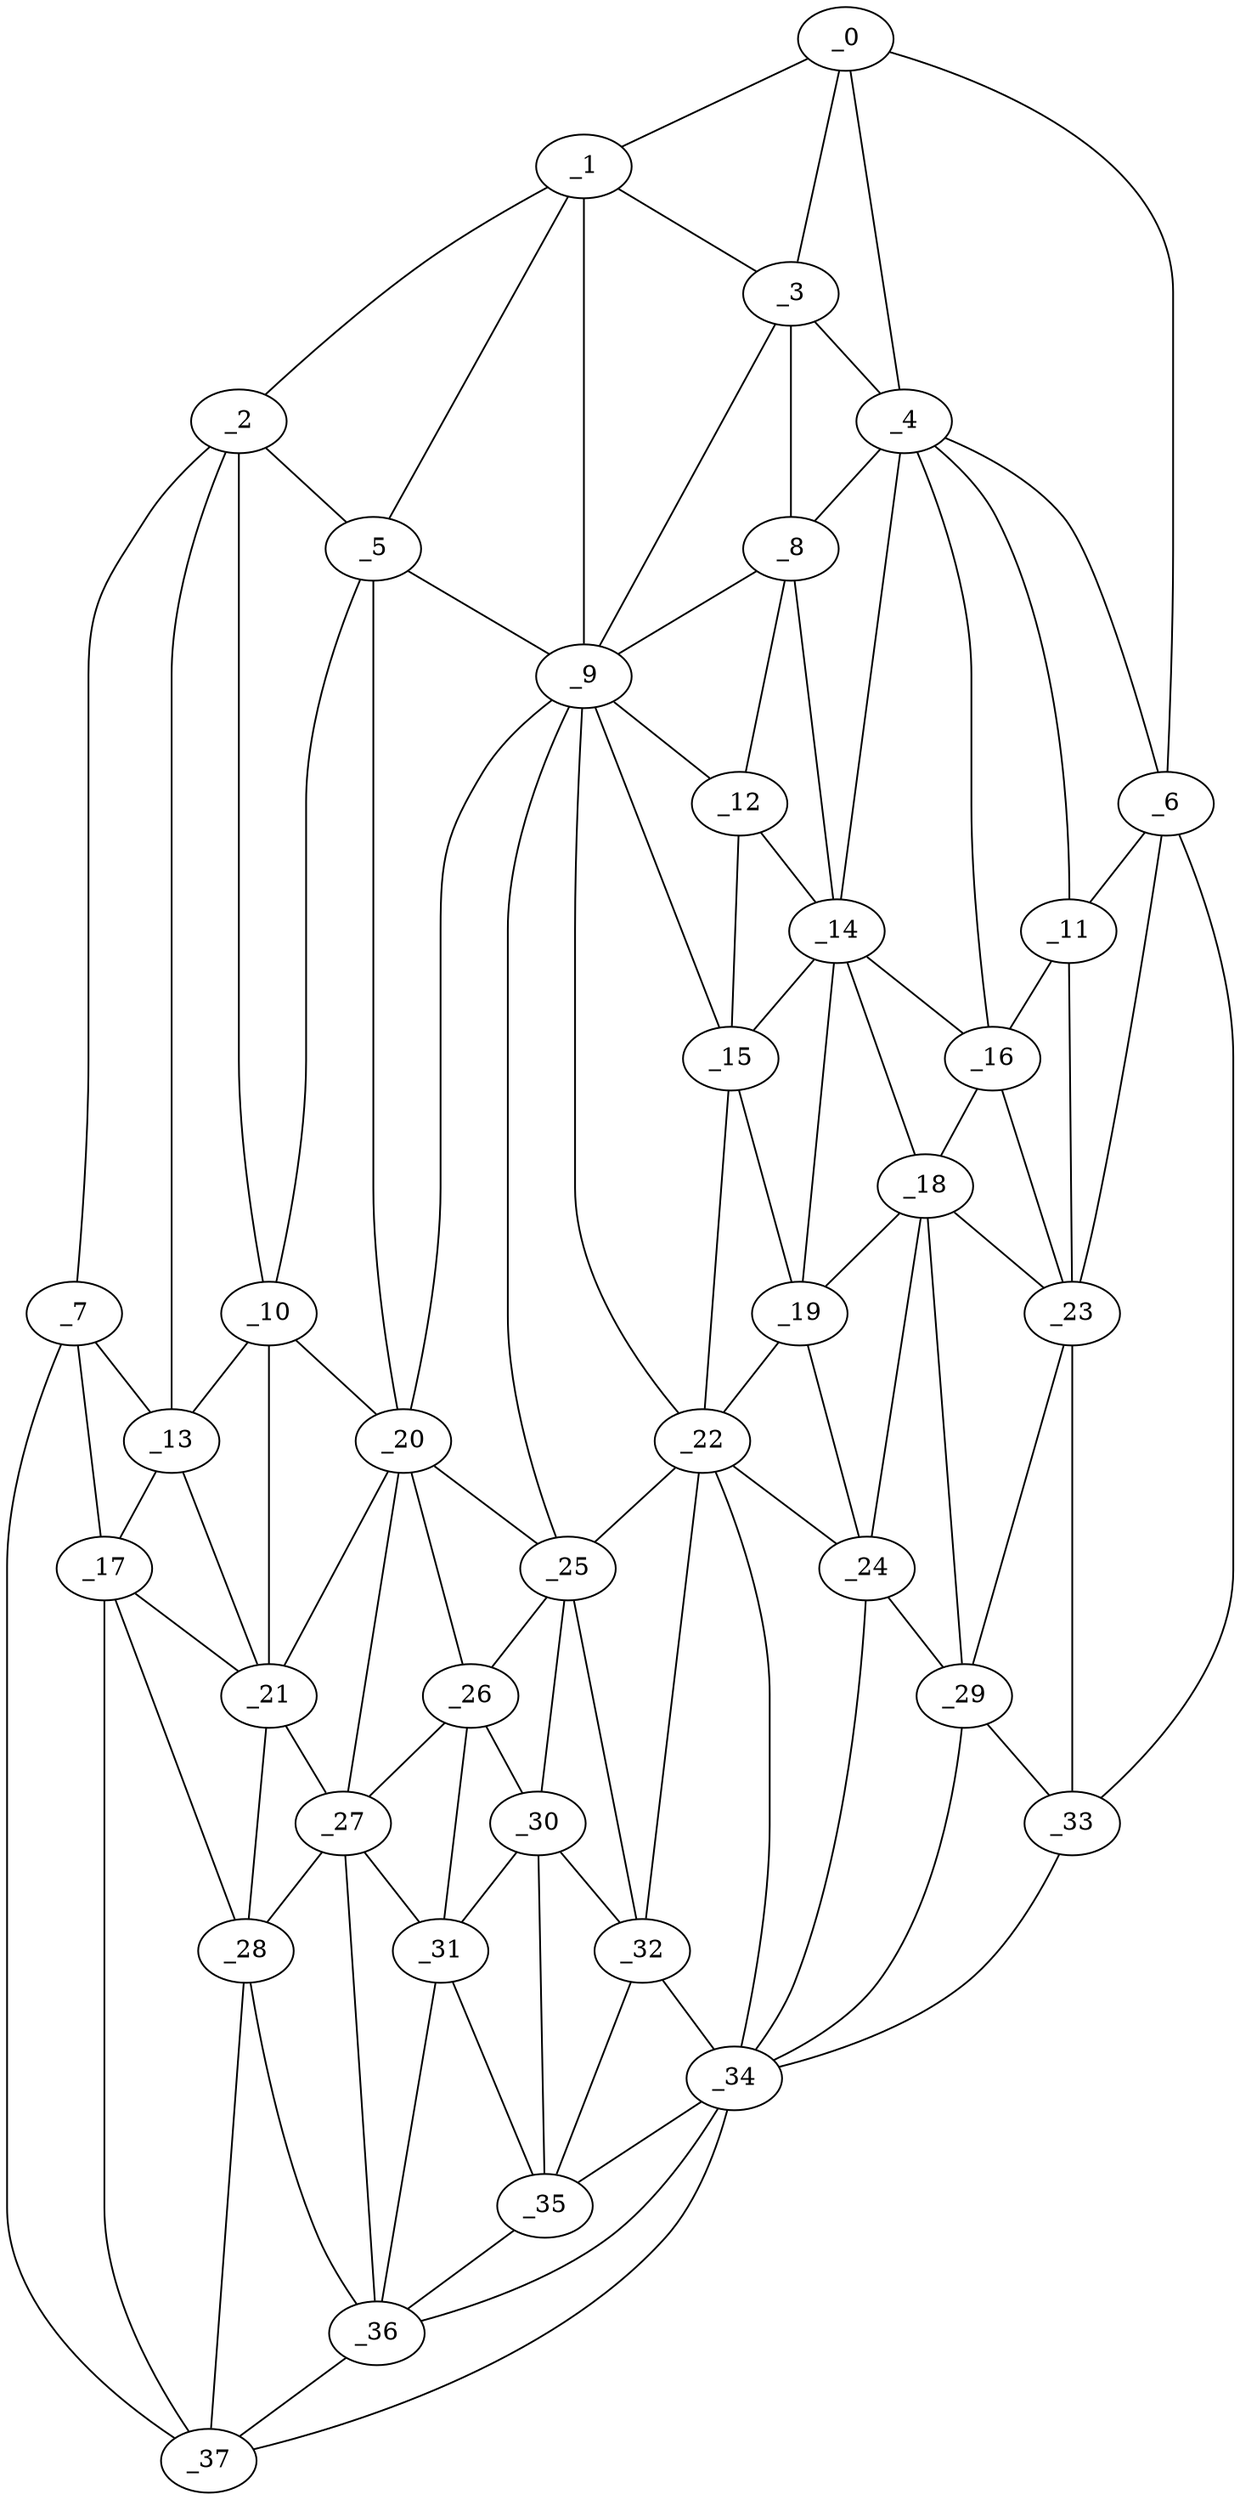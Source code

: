 graph "obj62__320.gxl" {
	_0	 [x=39,
		y=8];
	_1	 [x=41,
		y=97];
	_0 -- _1	 [valence=1];
	_3	 [x=46,
		y=37];
	_0 -- _3	 [valence=2];
	_4	 [x=49,
		y=27];
	_0 -- _4	 [valence=2];
	_6	 [x=51,
		y=3];
	_0 -- _6	 [valence=1];
	_2	 [x=44,
		y=105];
	_1 -- _2	 [valence=1];
	_1 -- _3	 [valence=2];
	_5	 [x=49,
		y=97];
	_1 -- _5	 [valence=2];
	_9	 [x=58,
		y=51];
	_1 -- _9	 [valence=1];
	_2 -- _5	 [valence=2];
	_7	 [x=54,
		y=124];
	_2 -- _7	 [valence=1];
	_10	 [x=58,
		y=101];
	_2 -- _10	 [valence=2];
	_13	 [x=62,
		y=105];
	_2 -- _13	 [valence=1];
	_3 -- _4	 [valence=1];
	_8	 [x=55,
		y=38];
	_3 -- _8	 [valence=2];
	_3 -- _9	 [valence=2];
	_4 -- _6	 [valence=1];
	_4 -- _8	 [valence=2];
	_11	 [x=59,
		y=6];
	_4 -- _11	 [valence=2];
	_14	 [x=64,
		y=33];
	_4 -- _14	 [valence=1];
	_16	 [x=67,
		y=10];
	_4 -- _16	 [valence=2];
	_5 -- _9	 [valence=2];
	_5 -- _10	 [valence=1];
	_20	 [x=74,
		y=91];
	_5 -- _20	 [valence=2];
	_6 -- _11	 [valence=1];
	_23	 [x=80,
		y=10];
	_6 -- _23	 [valence=1];
	_33	 [x=93,
		y=13];
	_6 -- _33	 [valence=1];
	_7 -- _13	 [valence=2];
	_17	 [x=70,
		y=107];
	_7 -- _17	 [valence=2];
	_37	 [x=97,
		y=115];
	_7 -- _37	 [valence=1];
	_8 -- _9	 [valence=1];
	_12	 [x=61,
		y=40];
	_8 -- _12	 [valence=2];
	_8 -- _14	 [valence=2];
	_9 -- _12	 [valence=1];
	_15	 [x=66,
		y=42];
	_9 -- _15	 [valence=2];
	_9 -- _20	 [valence=2];
	_22	 [x=78,
		y=50];
	_9 -- _22	 [valence=1];
	_25	 [x=81,
		y=65];
	_9 -- _25	 [valence=1];
	_10 -- _13	 [valence=2];
	_10 -- _20	 [valence=2];
	_21	 [x=75,
		y=96];
	_10 -- _21	 [valence=2];
	_11 -- _16	 [valence=1];
	_11 -- _23	 [valence=2];
	_12 -- _14	 [valence=1];
	_12 -- _15	 [valence=2];
	_13 -- _17	 [valence=1];
	_13 -- _21	 [valence=1];
	_14 -- _15	 [valence=2];
	_14 -- _16	 [valence=2];
	_18	 [x=74,
		y=26];
	_14 -- _18	 [valence=2];
	_19	 [x=74,
		y=42];
	_14 -- _19	 [valence=1];
	_15 -- _19	 [valence=2];
	_15 -- _22	 [valence=1];
	_16 -- _18	 [valence=2];
	_16 -- _23	 [valence=2];
	_17 -- _21	 [valence=1];
	_28	 [x=85,
		y=101];
	_17 -- _28	 [valence=2];
	_17 -- _37	 [valence=1];
	_18 -- _19	 [valence=1];
	_18 -- _23	 [valence=1];
	_24	 [x=80,
		y=41];
	_18 -- _24	 [valence=2];
	_29	 [x=88,
		y=26];
	_18 -- _29	 [valence=2];
	_19 -- _22	 [valence=1];
	_19 -- _24	 [valence=2];
	_20 -- _21	 [valence=2];
	_20 -- _25	 [valence=2];
	_26	 [x=83,
		y=83];
	_20 -- _26	 [valence=2];
	_27	 [x=85,
		y=91];
	_20 -- _27	 [valence=1];
	_21 -- _27	 [valence=2];
	_21 -- _28	 [valence=2];
	_22 -- _24	 [valence=2];
	_22 -- _25	 [valence=2];
	_32	 [x=92,
		y=65];
	_22 -- _32	 [valence=2];
	_34	 [x=95,
		y=41];
	_22 -- _34	 [valence=2];
	_23 -- _29	 [valence=2];
	_23 -- _33	 [valence=2];
	_24 -- _29	 [valence=1];
	_24 -- _34	 [valence=2];
	_25 -- _26	 [valence=2];
	_30	 [x=88,
		y=75];
	_25 -- _30	 [valence=1];
	_25 -- _32	 [valence=2];
	_26 -- _27	 [valence=2];
	_26 -- _30	 [valence=2];
	_31	 [x=89,
		y=80];
	_26 -- _31	 [valence=1];
	_27 -- _28	 [valence=1];
	_27 -- _31	 [valence=2];
	_36	 [x=96,
		y=87];
	_27 -- _36	 [valence=2];
	_28 -- _36	 [valence=1];
	_28 -- _37	 [valence=1];
	_29 -- _33	 [valence=2];
	_29 -- _34	 [valence=2];
	_30 -- _31	 [valence=2];
	_30 -- _32	 [valence=2];
	_35	 [x=95,
		y=69];
	_30 -- _35	 [valence=2];
	_31 -- _35	 [valence=2];
	_31 -- _36	 [valence=2];
	_32 -- _34	 [valence=2];
	_32 -- _35	 [valence=1];
	_33 -- _34	 [valence=1];
	_34 -- _35	 [valence=2];
	_34 -- _36	 [valence=1];
	_34 -- _37	 [valence=1];
	_35 -- _36	 [valence=2];
	_36 -- _37	 [valence=2];
}
